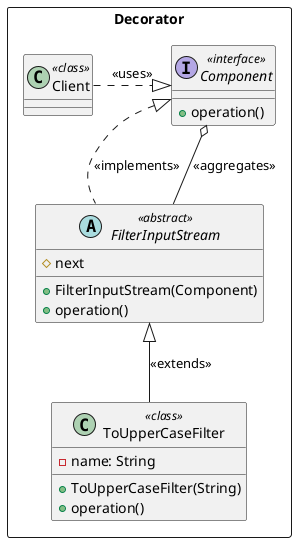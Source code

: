 @startuml
rectangle Decorator {
    class Client <<class>>{}

    interface Component <<interface>>{
        +operation()
    }

    abstract class  FilterInputStream <<abstract>> {
        #next
        +FilterInputStream(Component)
        +operation()
    }

    class ToUpperCaseFilter <<class>>{
        -name: String
        +ToUpperCaseFilter(String)
        +operation()
    }

    Client  .right.|> Component: <<uses>>
    FilterInputStream --o Component: <<aggregates>>
    FilterInputStream .up.|> Component: <<implements>>
    ToUpperCaseFilter -up-|> FilterInputStream: <<extends>>
}
@enduml